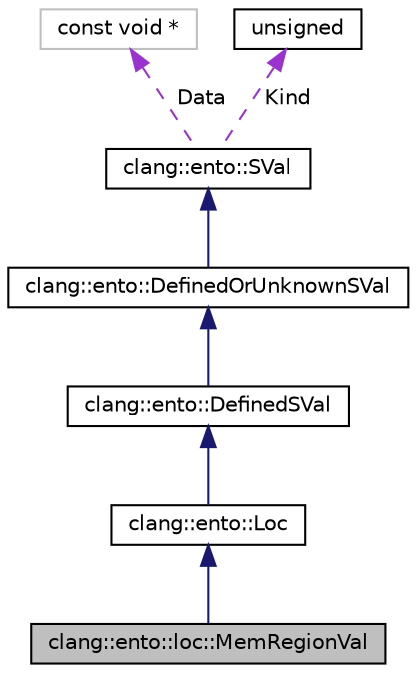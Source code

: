 digraph "clang::ento::loc::MemRegionVal"
{
 // LATEX_PDF_SIZE
  bgcolor="transparent";
  edge [fontname="Helvetica",fontsize="10",labelfontname="Helvetica",labelfontsize="10"];
  node [fontname="Helvetica",fontsize="10",shape=record];
  Node1 [label="clang::ento::loc::MemRegionVal",height=0.2,width=0.4,color="black", fillcolor="grey75", style="filled", fontcolor="black",tooltip=" "];
  Node2 -> Node1 [dir="back",color="midnightblue",fontsize="10",style="solid",fontname="Helvetica"];
  Node2 [label="clang::ento::Loc",height=0.2,width=0.4,color="black",URL="$classclang_1_1ento_1_1Loc.html",tooltip=" "];
  Node3 -> Node2 [dir="back",color="midnightblue",fontsize="10",style="solid",fontname="Helvetica"];
  Node3 [label="clang::ento::DefinedSVal",height=0.2,width=0.4,color="black",URL="$classclang_1_1ento_1_1DefinedSVal.html",tooltip=" "];
  Node4 -> Node3 [dir="back",color="midnightblue",fontsize="10",style="solid",fontname="Helvetica"];
  Node4 [label="clang::ento::DefinedOrUnknownSVal",height=0.2,width=0.4,color="black",URL="$classclang_1_1ento_1_1DefinedOrUnknownSVal.html",tooltip=" "];
  Node5 -> Node4 [dir="back",color="midnightblue",fontsize="10",style="solid",fontname="Helvetica"];
  Node5 [label="clang::ento::SVal",height=0.2,width=0.4,color="black",URL="$classclang_1_1ento_1_1SVal.html",tooltip="SVal - This represents a symbolic expression, which can be either an L-value or an R-value."];
  Node6 -> Node5 [dir="back",color="darkorchid3",fontsize="10",style="dashed",label=" Data" ,fontname="Helvetica"];
  Node6 [label="const void *",height=0.2,width=0.4,color="grey75",tooltip=" "];
  Node7 -> Node5 [dir="back",color="darkorchid3",fontsize="10",style="dashed",label=" Kind" ,fontname="Helvetica"];
  Node7 [label="unsigned",height=0.2,width=0.4,color="black",URL="$classunsigned.html",tooltip=" "];
}
